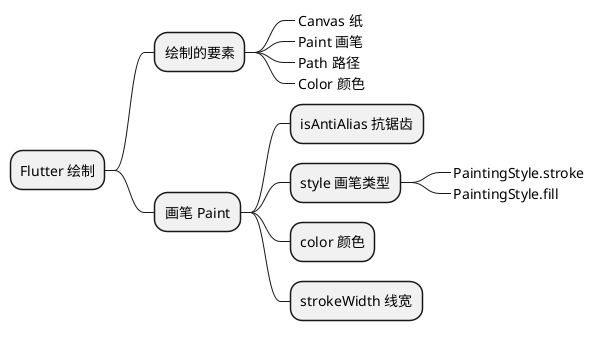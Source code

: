 @startmindmap
* Flutter 绘制
** 绘制的要素
***_ Canvas 纸
***_ Paint 画笔
***_ Path 路径
***_ Color 颜色
** 画笔 Paint
*** isAntiAlias 抗锯齿
*** style 画笔类型
****_ PaintingStyle.stroke
****_ PaintingStyle.fill
*** color 颜色
*** strokeWidth 线宽

@endmindmap